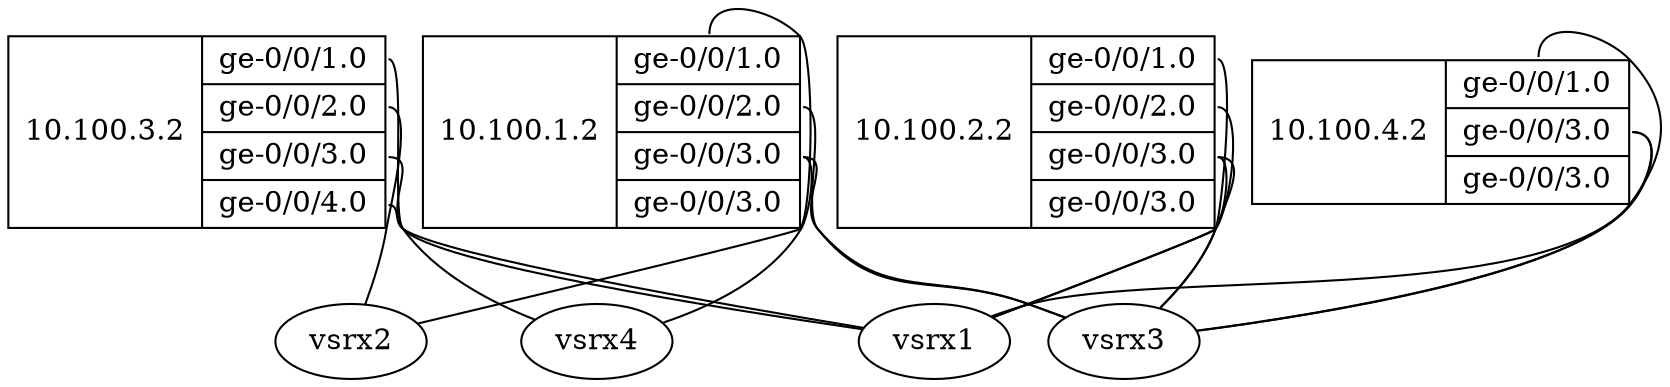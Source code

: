 graph network {
  "10.100.1.2" [shape=record,
    label="<node>10.100.1.2|{ <ge-0/0/1.0>ge-0/0/1.0|<ge-0/0/2.0>ge-0/0/2.0|<ge-0/0/3.0>ge-0/0/3.0|<ge-0/0/3.0>ge-0/0/3.0 }"];
  "10.100.2.2" [shape=record,
    label="<node>10.100.2.2|{ <ge-0/0/1.0>ge-0/0/1.0|<ge-0/0/2.0>ge-0/0/2.0|<ge-0/0/3.0>ge-0/0/3.0|<ge-0/0/3.0>ge-0/0/3.0 }"];
  "10.100.3.2" [shape=record,
    label="<node>10.100.3.2|{ <ge-0/0/1.0>ge-0/0/1.0|<ge-0/0/2.0>ge-0/0/2.0|<ge-0/0/3.0>ge-0/0/3.0|<ge-0/0/4.0>ge-0/0/4.0 }"];
  "10.100.4.2" [shape=record,
    label="<node>10.100.4.2|{ <ge-0/0/1.0>ge-0/0/1.0|<ge-0/0/3.0>ge-0/0/3.0|<ge-0/0/3.0>ge-0/0/3.0 }"];
  "10.100.1.2":"ge-0/0/1.0" -- "vsrx2":"";
  "10.100.1.2":"ge-0/0/2.0" -- "vsrx3":"";
  "10.100.1.2":"ge-0/0/3.0" -- "vsrx4":"";
  "10.100.1.2":"ge-0/0/3.0" -- "vsrx3":"";
  "10.100.2.2":"ge-0/0/1.0" -- "vsrx3":"";
  "10.100.2.2":"ge-0/0/2.0" -- "vsrx1":"";
  "10.100.2.2":"ge-0/0/3.0" -- "vsrx1":"";
  "10.100.2.2":"ge-0/0/3.0" -- "vsrx3":"";
  "10.100.3.2":"ge-0/0/1.0" -- "vsrx1":"";
  "10.100.3.2":"ge-0/0/2.0" -- "vsrx2":"";
  "10.100.3.2":"ge-0/0/3.0" -- "vsrx4":"";
  "10.100.3.2":"ge-0/0/4.0" -- "vsrx1":"";
  "10.100.4.2":"ge-0/0/1.0" -- "vsrx3":"";
  "10.100.4.2":"ge-0/0/3.0" -- "vsrx1":"";
  "10.100.4.2":"ge-0/0/3.0" -- "vsrx3":"";
}
